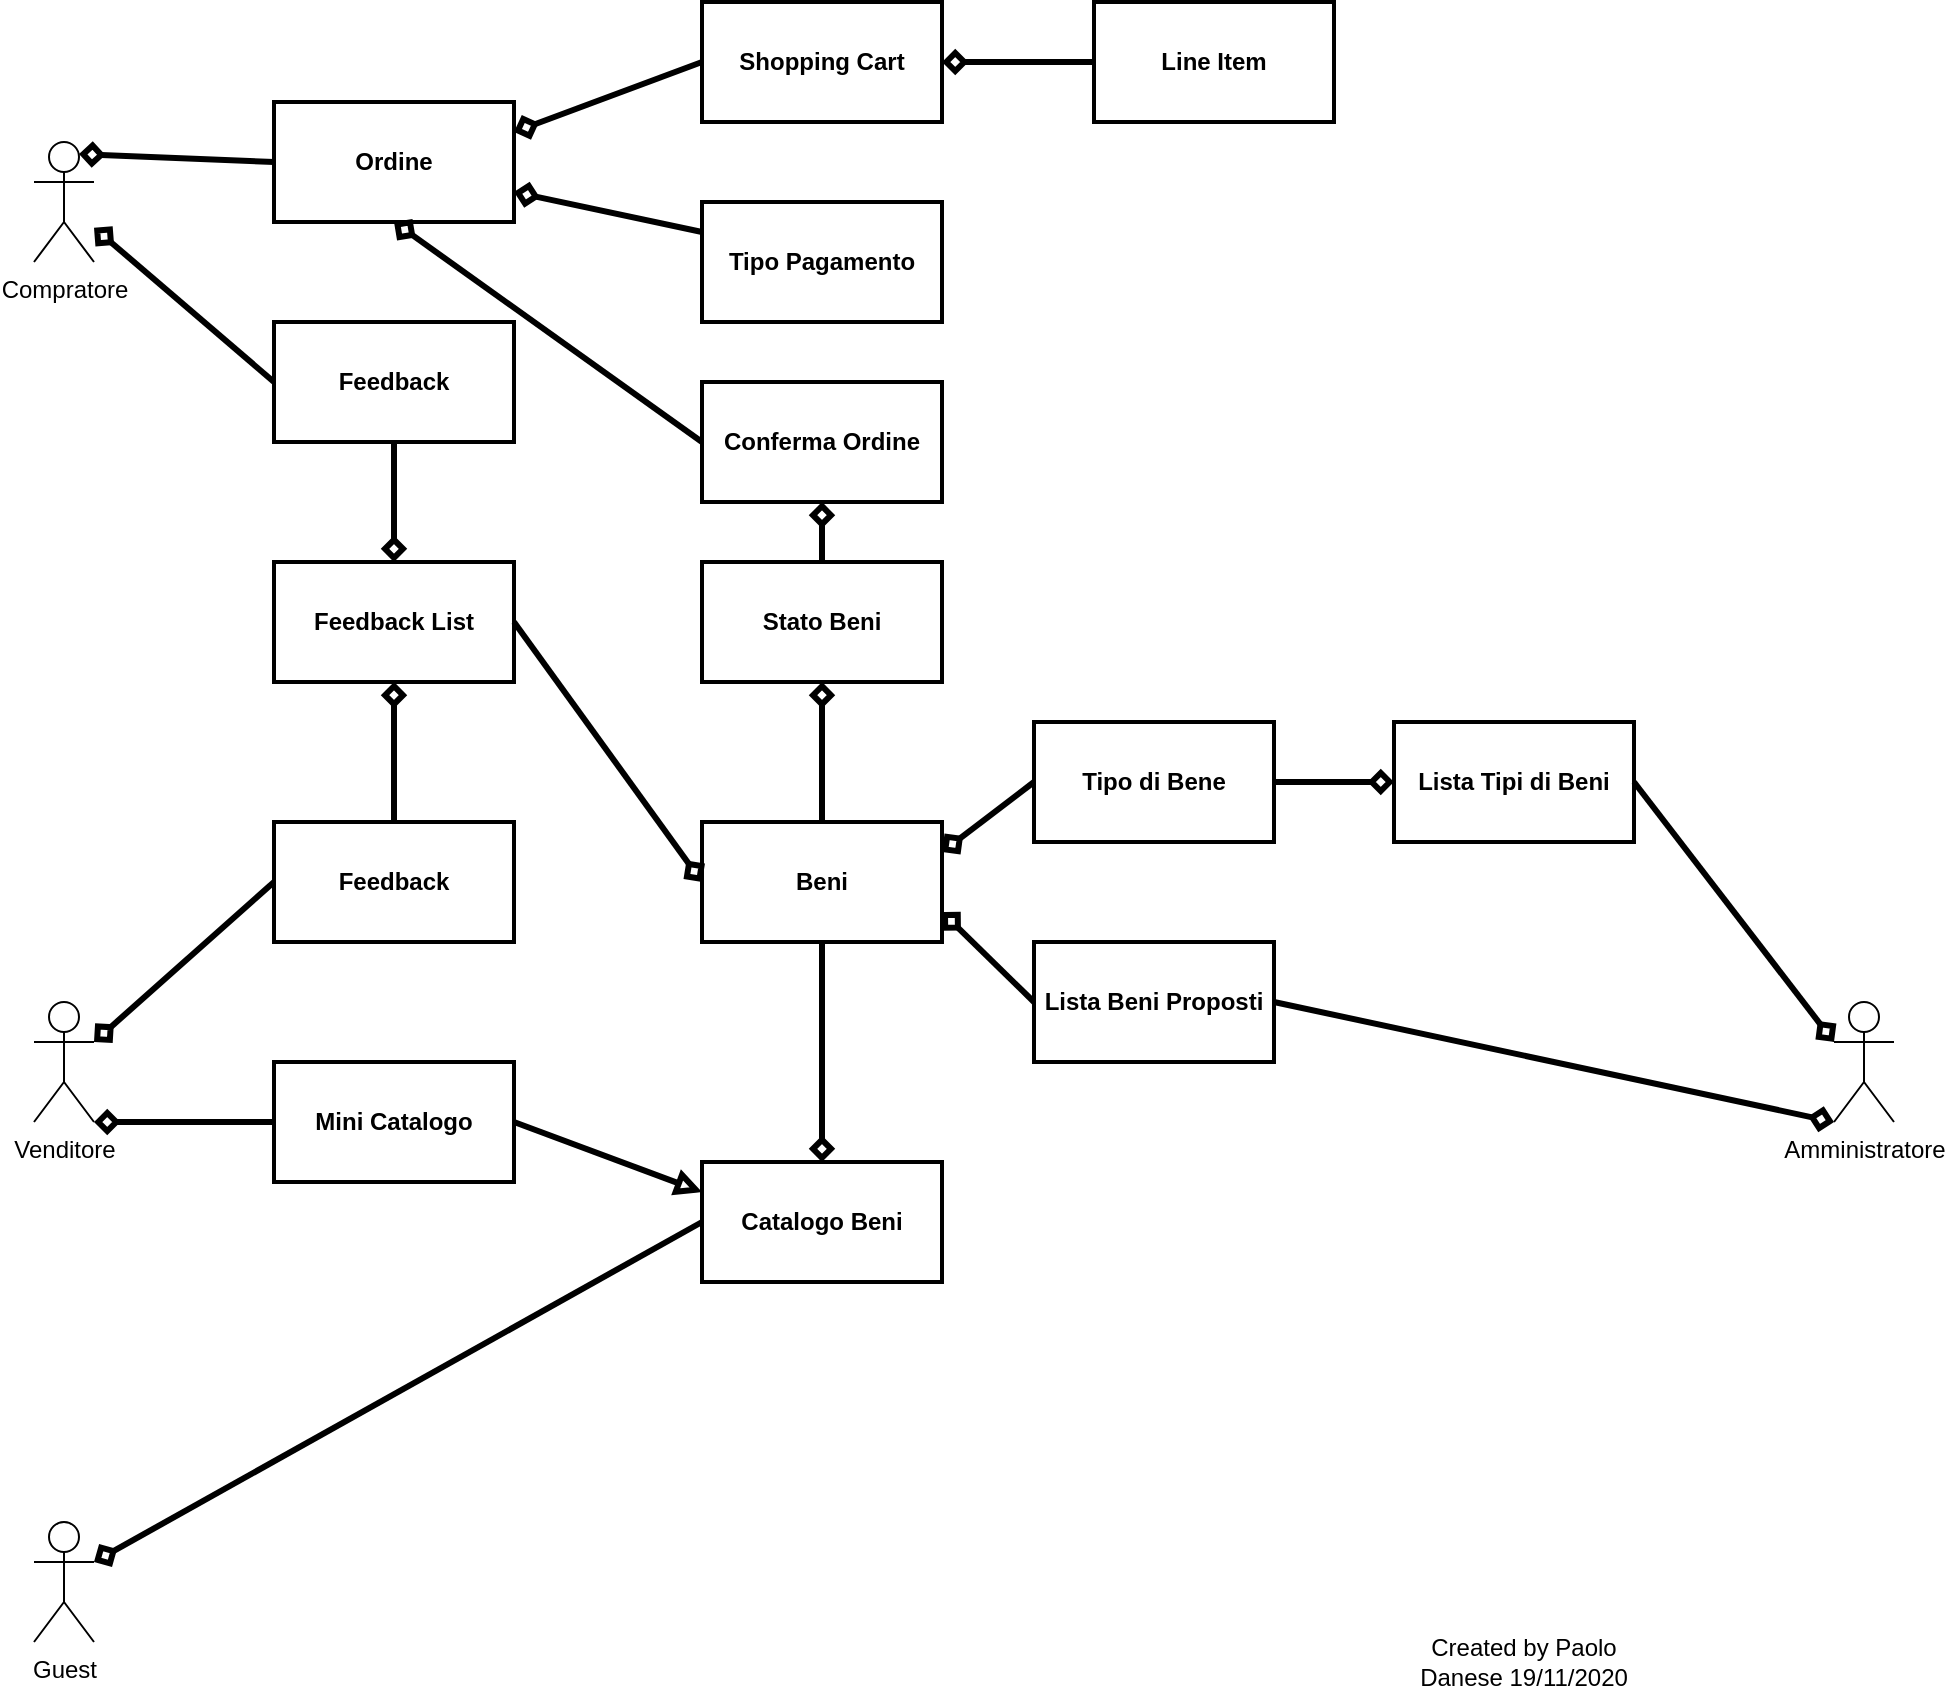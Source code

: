 <mxfile version="13.10.0" type="device"><diagram id="_mgmMBVxLt2krvKtp24o" name="Page-1"><mxGraphModel dx="1422" dy="794" grid="1" gridSize="10" guides="1" tooltips="1" connect="1" arrows="1" fold="1" page="1" pageScale="1" pageWidth="827" pageHeight="1169" math="0" shadow="0"><root><mxCell id="0"/><mxCell id="1" parent="0"/><mxCell id="o78qiC5M53HS4XTqD9cs-1" value="Compratore" style="shape=umlActor;verticalLabelPosition=bottom;verticalAlign=top;html=1;outlineConnect=0;" vertex="1" parent="1"><mxGeometry x="20" y="90" width="30" height="60" as="geometry"/></mxCell><mxCell id="o78qiC5M53HS4XTqD9cs-2" value="Ordine" style="rounded=0;whiteSpace=wrap;html=1;strokeWidth=2;fontStyle=1" vertex="1" parent="1"><mxGeometry x="140" y="70" width="120" height="60" as="geometry"/></mxCell><mxCell id="o78qiC5M53HS4XTqD9cs-3" value="Shopping Cart" style="rounded=0;whiteSpace=wrap;html=1;strokeWidth=2;fontStyle=1" vertex="1" parent="1"><mxGeometry x="354" y="20" width="120" height="60" as="geometry"/></mxCell><mxCell id="o78qiC5M53HS4XTqD9cs-4" value="Line Item" style="rounded=0;whiteSpace=wrap;html=1;strokeWidth=2;fontStyle=1" vertex="1" parent="1"><mxGeometry x="550" y="20" width="120" height="60" as="geometry"/></mxCell><mxCell id="o78qiC5M53HS4XTqD9cs-5" value="Tipo Pagamento" style="rounded=0;whiteSpace=wrap;html=1;strokeWidth=2;fontStyle=1" vertex="1" parent="1"><mxGeometry x="354" y="120" width="120" height="60" as="geometry"/></mxCell><mxCell id="o78qiC5M53HS4XTqD9cs-6" value="Conferma Ordine" style="rounded=0;whiteSpace=wrap;html=1;strokeWidth=2;fontStyle=1" vertex="1" parent="1"><mxGeometry x="354" y="210" width="120" height="60" as="geometry"/></mxCell><mxCell id="o78qiC5M53HS4XTqD9cs-7" value="Stato Beni" style="rounded=0;whiteSpace=wrap;html=1;strokeWidth=2;fontStyle=1" vertex="1" parent="1"><mxGeometry x="354" y="300" width="120" height="60" as="geometry"/></mxCell><mxCell id="o78qiC5M53HS4XTqD9cs-8" value="Beni" style="rounded=0;whiteSpace=wrap;html=1;strokeWidth=2;fontStyle=1" vertex="1" parent="1"><mxGeometry x="354" y="430" width="120" height="60" as="geometry"/></mxCell><mxCell id="o78qiC5M53HS4XTqD9cs-9" value="Feedback" style="rounded=0;whiteSpace=wrap;html=1;strokeWidth=2;fontStyle=1" vertex="1" parent="1"><mxGeometry x="140" y="180" width="120" height="60" as="geometry"/></mxCell><mxCell id="o78qiC5M53HS4XTqD9cs-10" value="Venditore" style="shape=umlActor;verticalLabelPosition=bottom;verticalAlign=top;html=1;outlineConnect=0;" vertex="1" parent="1"><mxGeometry x="20" y="520" width="30" height="60" as="geometry"/></mxCell><mxCell id="o78qiC5M53HS4XTqD9cs-11" value="Feedback" style="rounded=0;whiteSpace=wrap;html=1;strokeWidth=2;fontStyle=1" vertex="1" parent="1"><mxGeometry x="140" y="430" width="120" height="60" as="geometry"/></mxCell><mxCell id="o78qiC5M53HS4XTqD9cs-12" value="Mini Catalogo" style="rounded=0;whiteSpace=wrap;html=1;strokeWidth=2;fontStyle=1" vertex="1" parent="1"><mxGeometry x="140" y="550" width="120" height="60" as="geometry"/></mxCell><mxCell id="o78qiC5M53HS4XTqD9cs-13" value="Catalogo Beni" style="rounded=0;whiteSpace=wrap;html=1;strokeWidth=2;fontStyle=1" vertex="1" parent="1"><mxGeometry x="354" y="600" width="120" height="60" as="geometry"/></mxCell><mxCell id="o78qiC5M53HS4XTqD9cs-14" value="Feedback List" style="rounded=0;whiteSpace=wrap;html=1;strokeWidth=2;fontStyle=1" vertex="1" parent="1"><mxGeometry x="140" y="300" width="120" height="60" as="geometry"/></mxCell><mxCell id="o78qiC5M53HS4XTqD9cs-15" value="Lista Beni Proposti" style="rounded=0;whiteSpace=wrap;html=1;strokeWidth=2;fontStyle=1" vertex="1" parent="1"><mxGeometry x="520" y="490" width="120" height="60" as="geometry"/></mxCell><mxCell id="o78qiC5M53HS4XTqD9cs-16" value="Tipo di Bene" style="rounded=0;whiteSpace=wrap;html=1;strokeWidth=2;fontStyle=1" vertex="1" parent="1"><mxGeometry x="520" y="380" width="120" height="60" as="geometry"/></mxCell><mxCell id="o78qiC5M53HS4XTqD9cs-17" value="Lista Tipi di Beni" style="rounded=0;whiteSpace=wrap;html=1;strokeWidth=2;fontStyle=1" vertex="1" parent="1"><mxGeometry x="700" y="380" width="120" height="60" as="geometry"/></mxCell><mxCell id="o78qiC5M53HS4XTqD9cs-18" value="Amministratore" style="shape=umlActor;verticalLabelPosition=bottom;verticalAlign=top;html=1;outlineConnect=0;" vertex="1" parent="1"><mxGeometry x="920" y="520" width="30" height="60" as="geometry"/></mxCell><mxCell id="o78qiC5M53HS4XTqD9cs-19" value="Guest" style="shape=umlActor;verticalLabelPosition=bottom;verticalAlign=top;html=1;outlineConnect=0;" vertex="1" parent="1"><mxGeometry x="20" y="780" width="30" height="60" as="geometry"/></mxCell><mxCell id="o78qiC5M53HS4XTqD9cs-20" value="" style="endArrow=none;html=1;entryX=0;entryY=0.5;entryDx=0;entryDy=0;startArrow=diamond;startFill=0;exitX=0.75;exitY=0.1;exitDx=0;exitDy=0;exitPerimeter=0;strokeWidth=3;" edge="1" parent="1" source="o78qiC5M53HS4XTqD9cs-1" target="o78qiC5M53HS4XTqD9cs-2"><mxGeometry width="50" height="50" relative="1" as="geometry"><mxPoint x="390" y="430" as="sourcePoint"/><mxPoint x="440" y="380" as="targetPoint"/></mxGeometry></mxCell><mxCell id="o78qiC5M53HS4XTqD9cs-21" value="" style="endArrow=none;html=1;entryX=0;entryY=0.5;entryDx=0;entryDy=0;startArrow=diamond;startFill=0;exitX=1;exitY=0.25;exitDx=0;exitDy=0;strokeWidth=3;" edge="1" parent="1" source="o78qiC5M53HS4XTqD9cs-2" target="o78qiC5M53HS4XTqD9cs-3"><mxGeometry width="50" height="50" relative="1" as="geometry"><mxPoint x="60" y="127.143" as="sourcePoint"/><mxPoint x="150" y="110" as="targetPoint"/></mxGeometry></mxCell><mxCell id="o78qiC5M53HS4XTqD9cs-22" value="" style="endArrow=none;html=1;entryX=0;entryY=0.25;entryDx=0;entryDy=0;startArrow=diamond;startFill=0;exitX=1;exitY=0.75;exitDx=0;exitDy=0;strokeWidth=3;" edge="1" parent="1" source="o78qiC5M53HS4XTqD9cs-2" target="o78qiC5M53HS4XTqD9cs-5"><mxGeometry width="50" height="50" relative="1" as="geometry"><mxPoint x="70" y="137.143" as="sourcePoint"/><mxPoint x="160" y="120" as="targetPoint"/></mxGeometry></mxCell><mxCell id="o78qiC5M53HS4XTqD9cs-23" value="" style="endArrow=none;html=1;entryX=0;entryY=0.5;entryDx=0;entryDy=0;startArrow=diamond;startFill=0;exitX=1;exitY=0.5;exitDx=0;exitDy=0;strokeWidth=3;" edge="1" parent="1" source="o78qiC5M53HS4XTqD9cs-3" target="o78qiC5M53HS4XTqD9cs-4"><mxGeometry width="50" height="50" relative="1" as="geometry"><mxPoint x="80" y="147.143" as="sourcePoint"/><mxPoint x="170" y="130" as="targetPoint"/></mxGeometry></mxCell><mxCell id="o78qiC5M53HS4XTqD9cs-24" value="" style="endArrow=none;html=1;entryX=0;entryY=0.5;entryDx=0;entryDy=0;startArrow=diamond;startFill=0;exitX=0.5;exitY=1;exitDx=0;exitDy=0;strokeWidth=3;" edge="1" parent="1" source="o78qiC5M53HS4XTqD9cs-2" target="o78qiC5M53HS4XTqD9cs-6"><mxGeometry width="50" height="50" relative="1" as="geometry"><mxPoint x="90" y="157.143" as="sourcePoint"/><mxPoint x="180" y="140" as="targetPoint"/></mxGeometry></mxCell><mxCell id="o78qiC5M53HS4XTqD9cs-25" value="" style="endArrow=none;html=1;entryX=0;entryY=0.5;entryDx=0;entryDy=0;startArrow=diamond;startFill=0;strokeWidth=3;" edge="1" parent="1" source="o78qiC5M53HS4XTqD9cs-1" target="o78qiC5M53HS4XTqD9cs-9"><mxGeometry width="50" height="50" relative="1" as="geometry"><mxPoint x="100" y="167.143" as="sourcePoint"/><mxPoint x="190" y="150" as="targetPoint"/></mxGeometry></mxCell><mxCell id="o78qiC5M53HS4XTqD9cs-28" value="" style="endArrow=none;html=1;entryX=0;entryY=0.5;entryDx=0;entryDy=0;startArrow=diamond;startFill=0;exitX=1;exitY=0.333;exitDx=0;exitDy=0;exitPerimeter=0;strokeWidth=3;" edge="1" parent="1" source="o78qiC5M53HS4XTqD9cs-10" target="o78qiC5M53HS4XTqD9cs-11"><mxGeometry width="50" height="50" relative="1" as="geometry"><mxPoint x="130" y="197.143" as="sourcePoint"/><mxPoint x="220" y="180" as="targetPoint"/></mxGeometry></mxCell><mxCell id="o78qiC5M53HS4XTqD9cs-29" value="" style="endArrow=none;html=1;entryX=0;entryY=0.5;entryDx=0;entryDy=0;startArrow=diamond;startFill=0;exitX=1;exitY=1;exitDx=0;exitDy=0;exitPerimeter=0;strokeWidth=3;" edge="1" parent="1" source="o78qiC5M53HS4XTqD9cs-10" target="o78qiC5M53HS4XTqD9cs-12"><mxGeometry width="50" height="50" relative="1" as="geometry"><mxPoint x="140" y="207.143" as="sourcePoint"/><mxPoint x="230" y="190" as="targetPoint"/></mxGeometry></mxCell><mxCell id="o78qiC5M53HS4XTqD9cs-30" value="" style="endArrow=none;html=1;entryX=0.5;entryY=0;entryDx=0;entryDy=0;startArrow=diamond;startFill=0;exitX=0.5;exitY=1;exitDx=0;exitDy=0;strokeWidth=3;" edge="1" parent="1" source="o78qiC5M53HS4XTqD9cs-7" target="o78qiC5M53HS4XTqD9cs-8"><mxGeometry width="50" height="50" relative="1" as="geometry"><mxPoint x="150" y="217.143" as="sourcePoint"/><mxPoint x="240" y="200" as="targetPoint"/></mxGeometry></mxCell><mxCell id="o78qiC5M53HS4XTqD9cs-31" value="" style="endArrow=none;html=1;entryX=0.5;entryY=1;entryDx=0;entryDy=0;startArrow=diamond;startFill=0;exitX=0.5;exitY=0;exitDx=0;exitDy=0;strokeWidth=3;" edge="1" parent="1" source="o78qiC5M53HS4XTqD9cs-13" target="o78qiC5M53HS4XTqD9cs-8"><mxGeometry width="50" height="50" relative="1" as="geometry"><mxPoint x="160" y="227.143" as="sourcePoint"/><mxPoint x="250" y="210" as="targetPoint"/></mxGeometry></mxCell><mxCell id="o78qiC5M53HS4XTqD9cs-32" value="" style="endArrow=none;html=1;entryX=0.5;entryY=1;entryDx=0;entryDy=0;startArrow=diamond;startFill=0;exitX=0.5;exitY=0;exitDx=0;exitDy=0;strokeWidth=3;" edge="1" parent="1" source="o78qiC5M53HS4XTqD9cs-14" target="o78qiC5M53HS4XTqD9cs-9"><mxGeometry width="50" height="50" relative="1" as="geometry"><mxPoint x="170" y="237.143" as="sourcePoint"/><mxPoint x="260" y="220" as="targetPoint"/></mxGeometry></mxCell><mxCell id="o78qiC5M53HS4XTqD9cs-33" value="" style="endArrow=none;html=1;startArrow=diamond;startFill=0;exitX=0.5;exitY=1;exitDx=0;exitDy=0;entryX=0.5;entryY=0;entryDx=0;entryDy=0;strokeWidth=3;" edge="1" parent="1" source="o78qiC5M53HS4XTqD9cs-14" target="o78qiC5M53HS4XTqD9cs-11"><mxGeometry width="50" height="50" relative="1" as="geometry"><mxPoint x="180" y="247.143" as="sourcePoint"/><mxPoint x="200" y="450" as="targetPoint"/></mxGeometry></mxCell><mxCell id="o78qiC5M53HS4XTqD9cs-34" value="" style="endArrow=none;html=1;entryX=0;entryY=0.5;entryDx=0;entryDy=0;startArrow=diamond;startFill=0;exitX=1;exitY=0.25;exitDx=0;exitDy=0;strokeWidth=3;" edge="1" parent="1" source="o78qiC5M53HS4XTqD9cs-8" target="o78qiC5M53HS4XTqD9cs-16"><mxGeometry width="50" height="50" relative="1" as="geometry"><mxPoint x="190" y="257.143" as="sourcePoint"/><mxPoint x="280" y="240" as="targetPoint"/></mxGeometry></mxCell><mxCell id="o78qiC5M53HS4XTqD9cs-35" value="" style="endArrow=none;html=1;entryX=1;entryY=0.5;entryDx=0;entryDy=0;startArrow=diamond;startFill=0;exitX=0;exitY=0.5;exitDx=0;exitDy=0;strokeWidth=3;" edge="1" parent="1" source="o78qiC5M53HS4XTqD9cs-17" target="o78qiC5M53HS4XTqD9cs-16"><mxGeometry width="50" height="50" relative="1" as="geometry"><mxPoint x="200" y="267.143" as="sourcePoint"/><mxPoint x="290" y="250" as="targetPoint"/></mxGeometry></mxCell><mxCell id="o78qiC5M53HS4XTqD9cs-36" value="" style="endArrow=none;html=1;entryX=1;entryY=0.5;entryDx=0;entryDy=0;startArrow=diamond;startFill=0;exitX=0;exitY=0.333;exitDx=0;exitDy=0;exitPerimeter=0;strokeWidth=3;" edge="1" parent="1" source="o78qiC5M53HS4XTqD9cs-18" target="o78qiC5M53HS4XTqD9cs-17"><mxGeometry width="50" height="50" relative="1" as="geometry"><mxPoint x="210" y="277.143" as="sourcePoint"/><mxPoint x="300" y="260" as="targetPoint"/></mxGeometry></mxCell><mxCell id="o78qiC5M53HS4XTqD9cs-37" value="" style="endArrow=none;html=1;entryX=1;entryY=0.5;entryDx=0;entryDy=0;startArrow=diamond;startFill=0;exitX=0;exitY=1;exitDx=0;exitDy=0;exitPerimeter=0;strokeWidth=3;" edge="1" parent="1" source="o78qiC5M53HS4XTqD9cs-18" target="o78qiC5M53HS4XTqD9cs-15"><mxGeometry width="50" height="50" relative="1" as="geometry"><mxPoint x="220" y="287.143" as="sourcePoint"/><mxPoint x="310" y="270" as="targetPoint"/></mxGeometry></mxCell><mxCell id="o78qiC5M53HS4XTqD9cs-38" value="" style="endArrow=none;html=1;entryX=0;entryY=0.5;entryDx=0;entryDy=0;startArrow=diamond;startFill=0;exitX=1;exitY=0.75;exitDx=0;exitDy=0;strokeWidth=3;" edge="1" parent="1" source="o78qiC5M53HS4XTqD9cs-8" target="o78qiC5M53HS4XTqD9cs-15"><mxGeometry width="50" height="50" relative="1" as="geometry"><mxPoint x="230" y="297.143" as="sourcePoint"/><mxPoint x="320" y="280" as="targetPoint"/></mxGeometry></mxCell><mxCell id="o78qiC5M53HS4XTqD9cs-39" value="" style="endArrow=none;html=1;entryX=0.5;entryY=0;entryDx=0;entryDy=0;startArrow=diamond;startFill=0;exitX=0.5;exitY=1;exitDx=0;exitDy=0;strokeWidth=3;" edge="1" parent="1" source="o78qiC5M53HS4XTqD9cs-6" target="o78qiC5M53HS4XTqD9cs-7"><mxGeometry width="50" height="50" relative="1" as="geometry"><mxPoint x="240" y="307.143" as="sourcePoint"/><mxPoint x="330" y="290" as="targetPoint"/></mxGeometry></mxCell><mxCell id="o78qiC5M53HS4XTqD9cs-40" value="" style="endArrow=none;html=1;entryX=0;entryY=0.5;entryDx=0;entryDy=0;startArrow=diamond;startFill=0;exitX=1;exitY=0.333;exitDx=0;exitDy=0;exitPerimeter=0;strokeWidth=3;" edge="1" parent="1" source="o78qiC5M53HS4XTqD9cs-19" target="o78qiC5M53HS4XTqD9cs-13"><mxGeometry width="50" height="50" relative="1" as="geometry"><mxPoint x="250" y="317.143" as="sourcePoint"/><mxPoint x="340" y="300" as="targetPoint"/></mxGeometry></mxCell><mxCell id="o78qiC5M53HS4XTqD9cs-41" value="" style="endArrow=none;html=1;entryX=1;entryY=0.5;entryDx=0;entryDy=0;startArrow=diamond;startFill=0;exitX=0;exitY=0.5;exitDx=0;exitDy=0;strokeWidth=3;" edge="1" parent="1" source="o78qiC5M53HS4XTqD9cs-8" target="o78qiC5M53HS4XTqD9cs-14"><mxGeometry width="50" height="50" relative="1" as="geometry"><mxPoint x="260" y="327.143" as="sourcePoint"/><mxPoint x="350" y="310" as="targetPoint"/></mxGeometry></mxCell><mxCell id="o78qiC5M53HS4XTqD9cs-42" value="" style="endArrow=block;html=1;exitX=1;exitY=0.5;exitDx=0;exitDy=0;entryX=0;entryY=0.25;entryDx=0;entryDy=0;endFill=0;strokeWidth=3;" edge="1" parent="1" source="o78qiC5M53HS4XTqD9cs-12" target="o78qiC5M53HS4XTqD9cs-13"><mxGeometry width="50" height="50" relative="1" as="geometry"><mxPoint x="390" y="680" as="sourcePoint"/><mxPoint x="440" y="630" as="targetPoint"/></mxGeometry></mxCell><mxCell id="o78qiC5M53HS4XTqD9cs-43" value="Created by Paolo Danese 19/11/2020" style="text;html=1;strokeColor=none;fillColor=none;align=center;verticalAlign=middle;whiteSpace=wrap;rounded=0;" vertex="1" parent="1"><mxGeometry x="710" y="840" width="110" height="20" as="geometry"/></mxCell></root></mxGraphModel></diagram></mxfile>